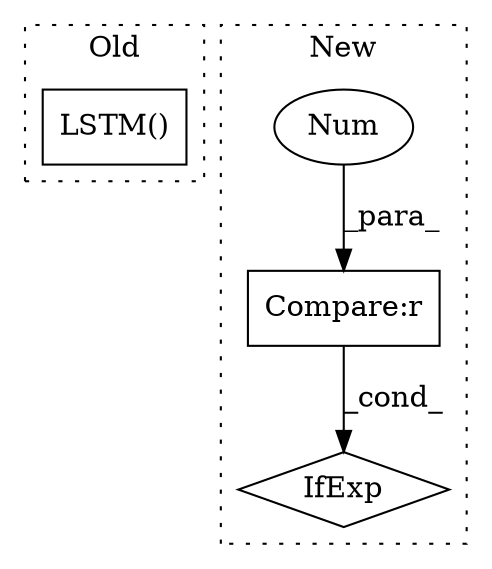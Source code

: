 digraph G {
subgraph cluster0 {
1 [label="LSTM()" a="75" s="4061,4096" l="8,131" shape="box"];
label = "Old";
style="dotted";
}
subgraph cluster1 {
2 [label="IfExp" a="51" s="4457,4486" l="4,6" shape="diamond"];
3 [label="Compare:r" a="40" s="4461" l="25" shape="box"];
4 [label="Num" a="76" s="4485" l="1" shape="ellipse"];
label = "New";
style="dotted";
}
3 -> 2 [label="_cond_"];
4 -> 3 [label="_para_"];
}